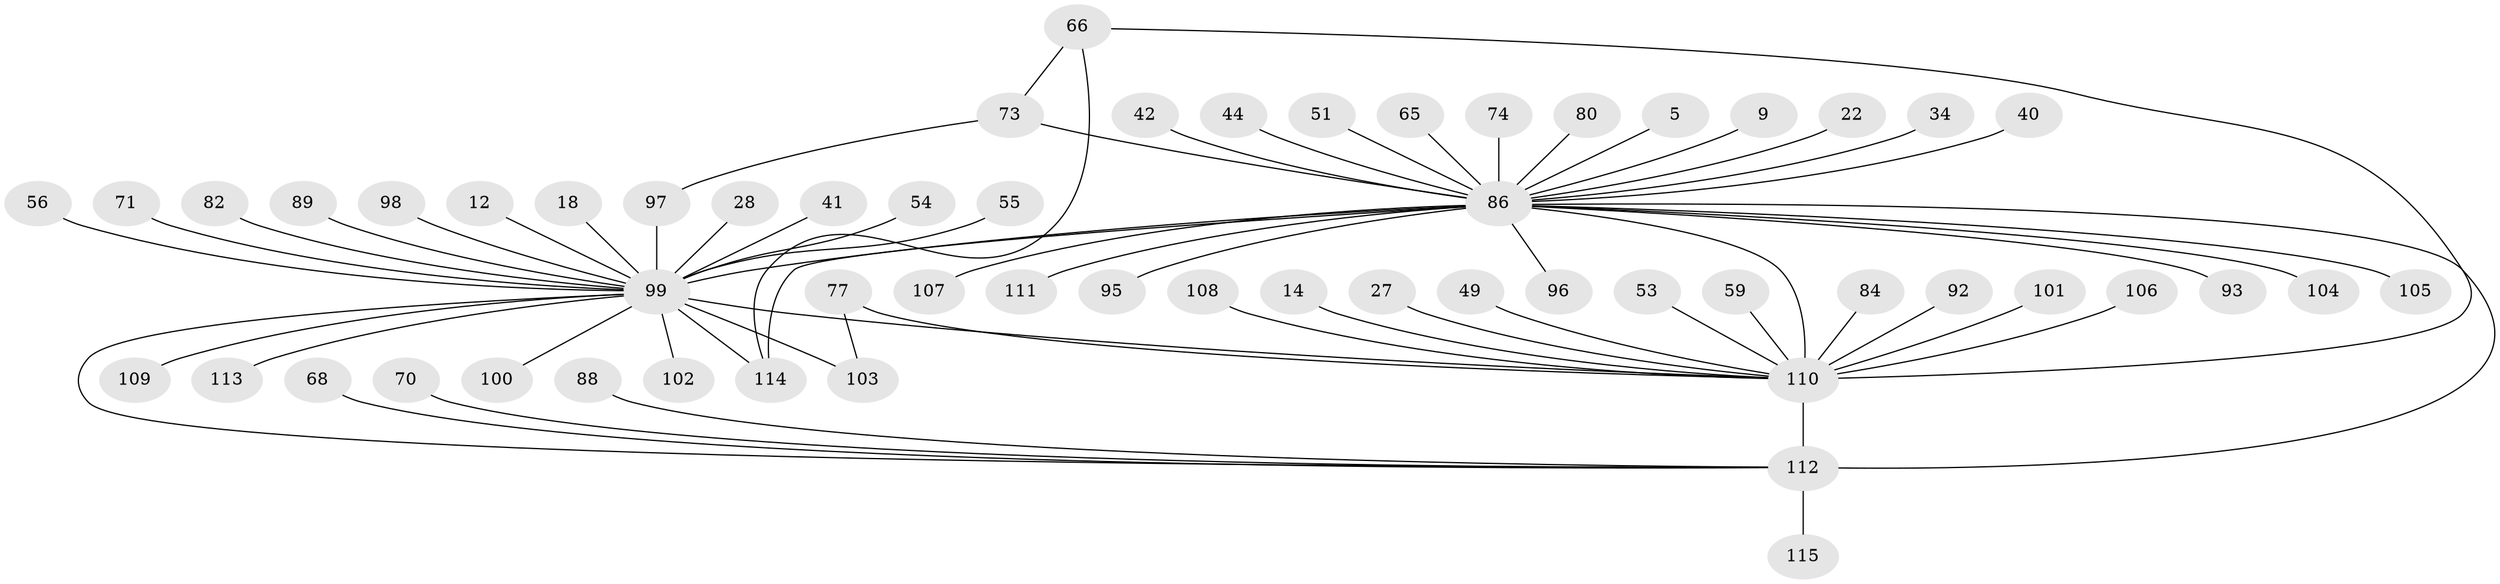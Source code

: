 // original degree distribution, {23: 0.008695652173913044, 15: 0.008695652173913044, 12: 0.017391304347826087, 17: 0.008695652173913044, 1: 0.5304347826086957, 4: 0.10434782608695652, 2: 0.13043478260869565, 3: 0.09565217391304348, 6: 0.02608695652173913, 5: 0.034782608695652174, 8: 0.008695652173913044, 9: 0.008695652173913044, 11: 0.008695652173913044, 7: 0.008695652173913044}
// Generated by graph-tools (version 1.1) at 2025/46/03/09/25 04:46:53]
// undirected, 57 vertices, 64 edges
graph export_dot {
graph [start="1"]
  node [color=gray90,style=filled];
  5;
  9;
  12;
  14;
  18;
  22;
  27;
  28;
  34;
  40;
  41;
  42;
  44;
  49;
  51;
  53;
  54;
  55;
  56;
  59;
  65;
  66 [super="+20"];
  68;
  70;
  71;
  73 [super="+43"];
  74;
  77 [super="+58"];
  80;
  82;
  84;
  86 [super="+69+2+48"];
  88;
  89;
  92;
  93 [super="+81"];
  95;
  96;
  97;
  98;
  99 [super="+33+47"];
  100;
  101 [super="+21"];
  102;
  103 [super="+76"];
  104 [super="+78"];
  105;
  106 [super="+72+79"];
  107;
  108;
  109;
  110 [super="+57+29+91"];
  111 [super="+67+94"];
  112 [super="+6+46+31+90+85"];
  113;
  114;
  115;
  5 -- 86;
  9 -- 86;
  12 -- 99;
  14 -- 110;
  18 -- 99;
  22 -- 86 [weight=2];
  27 -- 110;
  28 -- 99;
  34 -- 86;
  40 -- 86;
  41 -- 99;
  42 -- 86;
  44 -- 86;
  49 -- 110;
  51 -- 86;
  53 -- 110;
  54 -- 99;
  55 -- 99;
  56 -- 99;
  59 -- 110;
  65 -- 86;
  66 -- 114;
  66 -- 110;
  66 -- 73;
  68 -- 112;
  70 -- 112;
  71 -- 99;
  73 -- 97;
  73 -- 86 [weight=2];
  74 -- 86;
  77 -- 110 [weight=2];
  77 -- 103;
  80 -- 86;
  82 -- 99;
  84 -- 110;
  86 -- 99 [weight=10];
  86 -- 111;
  86 -- 93;
  86 -- 95;
  86 -- 96;
  86 -- 104;
  86 -- 107;
  86 -- 110 [weight=8];
  86 -- 112 [weight=3];
  86 -- 114 [weight=3];
  86 -- 105;
  88 -- 112;
  89 -- 99;
  92 -- 110;
  97 -- 99 [weight=2];
  98 -- 99;
  99 -- 100;
  99 -- 113;
  99 -- 102;
  99 -- 109;
  99 -- 114 [weight=3];
  99 -- 110 [weight=3];
  99 -- 112 [weight=2];
  99 -- 103 [weight=2];
  101 -- 110 [weight=2];
  106 -- 110;
  108 -- 110;
  110 -- 112 [weight=8];
  112 -- 115;
}
